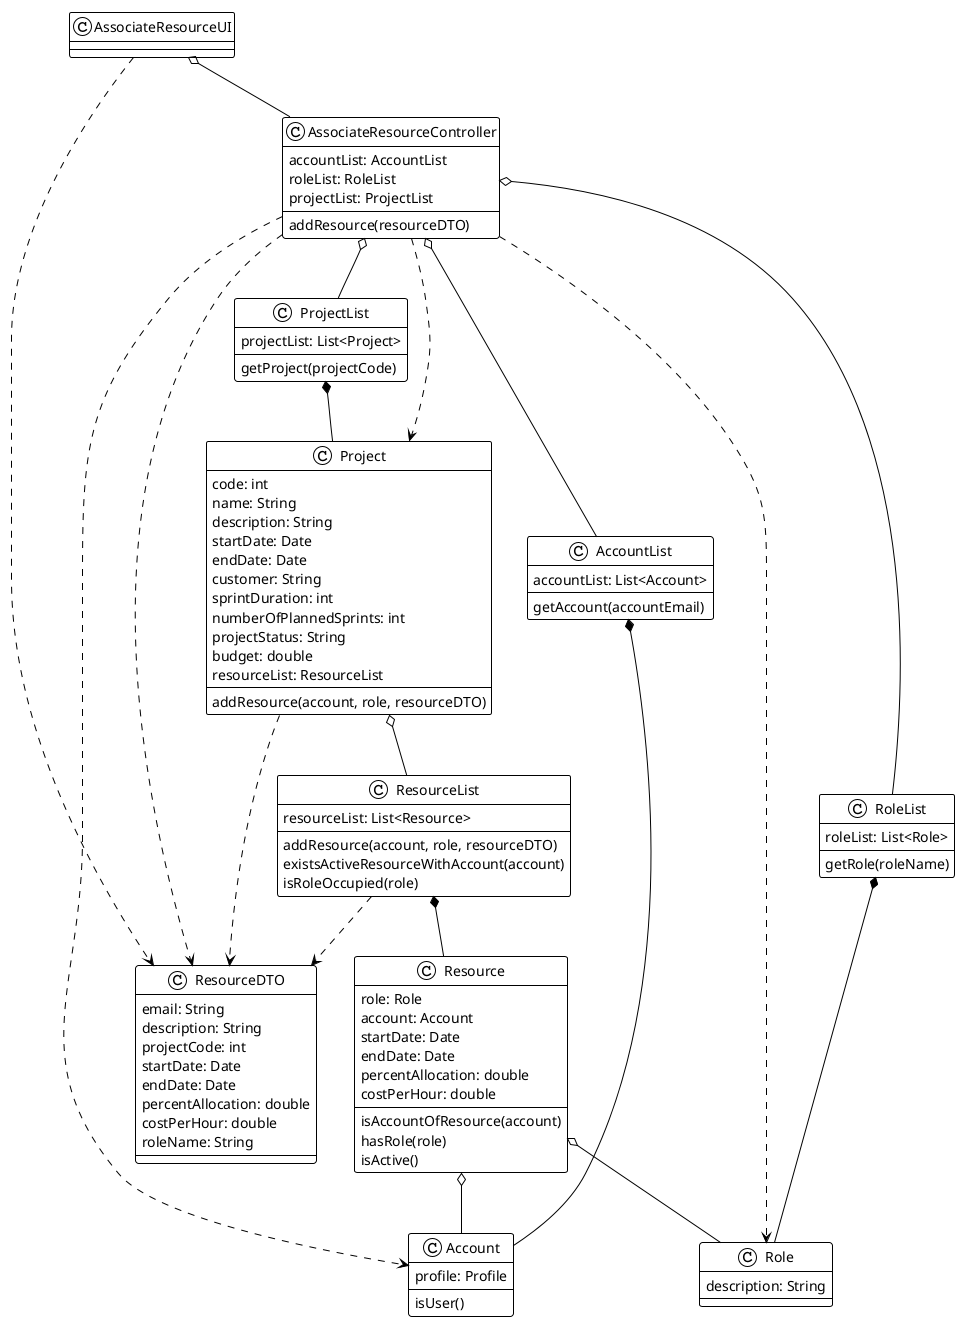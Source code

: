 @startuml
!theme plain

class AssociateResourceUI {
}

class ResourceDTO {
email: String
description: String
projectCode: int
startDate: Date
endDate: Date
percentAllocation: double
costPerHour: double
roleName: String
}

class AssociateResourceController {
accountList: AccountList
roleList: RoleList
projectList: ProjectList
addResource(resourceDTO)
}

class AccountList {
accountList: List<Account>
getAccount(accountEmail)
}

class Account {
profile: Profile
isUser()
}

class RoleList {
roleList: List<Role>
getRole(roleName)
}

class Role {
description: String
}

class ProjectList {
projectList: List<Project>
getProject(projectCode)
}

class Project {
code: int
name: String
description: String
startDate: Date
endDate: Date
customer: String
sprintDuration: int
numberOfPlannedSprints: int
projectStatus: String
budget: double
resourceList: ResourceList
addResource(account, role, resourceDTO)
}

class ResourceList {
resourceList: List<Resource>
addResource(account, role, resourceDTO)
existsActiveResourceWithAccount(account)
isRoleOccupied(role)
}

class Resource {
role: Role
account: Account
startDate: Date
endDate: Date
percentAllocation: double
costPerHour: double
isAccountOfResource(account)
hasRole(role)
isActive()
}

AssociateResourceUI o-- AssociateResourceController
AssociateResourceController o-- ProjectList
ProjectList *-- Project
Project o-- ResourceList
ResourceList *-- Resource
AccountList *-- Account
RoleList *-- Role
AssociateResourceController o-- AccountList
AssociateResourceController ..> Account
AssociateResourceController o-- RoleList
Resource o-- Account
Resource o-- Role
AssociateResourceUI ..> ResourceDTO
AssociateResourceController ..> ResourceDTO
Project ..> ResourceDTO
ResourceList ..> ResourceDTO
AssociateResourceController ..> Project
AssociateResourceController ..> Role
@enduml